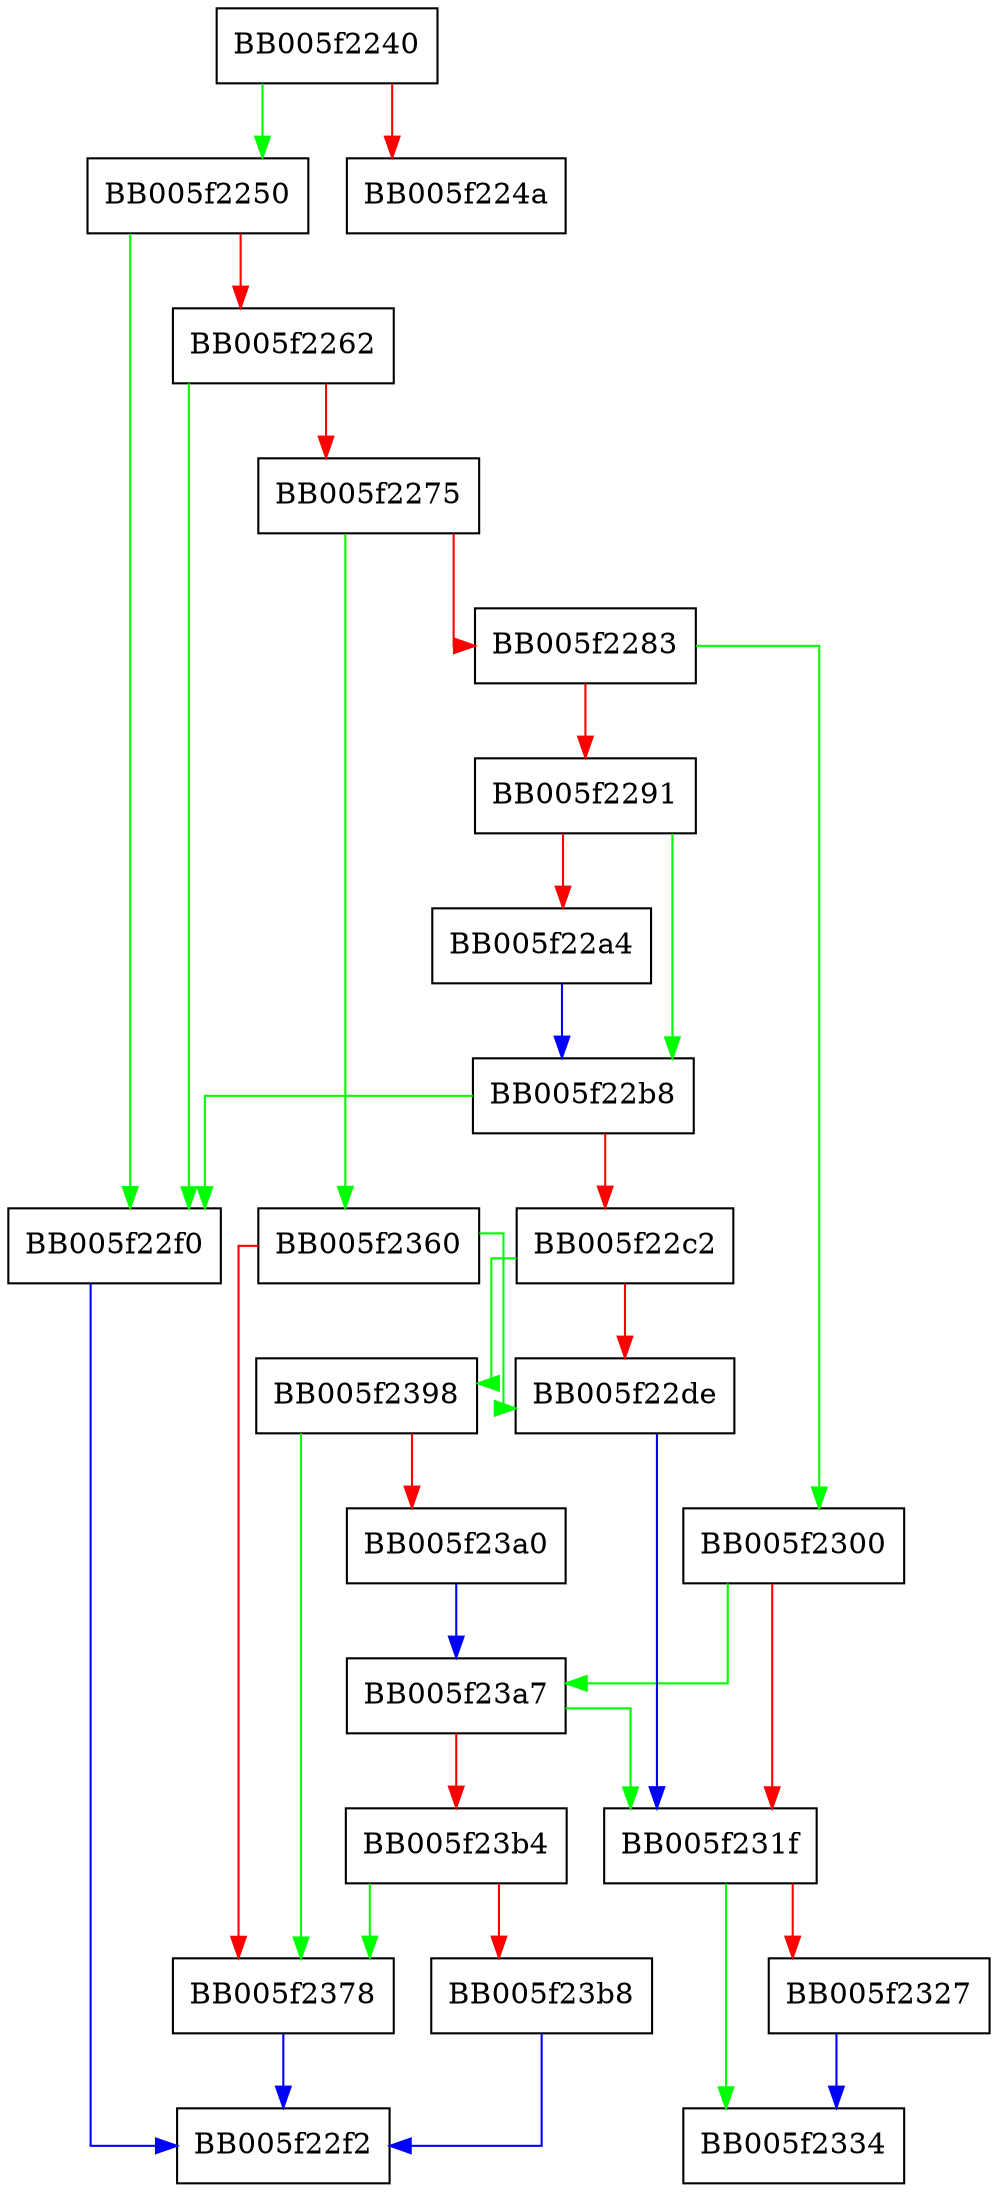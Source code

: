 digraph WPACKET_memset {
  node [shape="box"];
  graph [splines=ortho];
  BB005f2240 -> BB005f2250 [color="green"];
  BB005f2240 -> BB005f224a [color="red"];
  BB005f2250 -> BB005f22f0 [color="green"];
  BB005f2250 -> BB005f2262 [color="red"];
  BB005f2262 -> BB005f22f0 [color="green"];
  BB005f2262 -> BB005f2275 [color="red"];
  BB005f2275 -> BB005f2360 [color="green"];
  BB005f2275 -> BB005f2283 [color="red"];
  BB005f2283 -> BB005f2300 [color="green"];
  BB005f2283 -> BB005f2291 [color="red"];
  BB005f2291 -> BB005f22b8 [color="green"];
  BB005f2291 -> BB005f22a4 [color="red"];
  BB005f22a4 -> BB005f22b8 [color="blue"];
  BB005f22b8 -> BB005f22f0 [color="green"];
  BB005f22b8 -> BB005f22c2 [color="red"];
  BB005f22c2 -> BB005f2398 [color="green"];
  BB005f22c2 -> BB005f22de [color="red"];
  BB005f22de -> BB005f231f [color="blue"];
  BB005f22f0 -> BB005f22f2 [color="blue"];
  BB005f2300 -> BB005f23a7 [color="green"];
  BB005f2300 -> BB005f231f [color="red"];
  BB005f231f -> BB005f2334 [color="green"];
  BB005f231f -> BB005f2327 [color="red"];
  BB005f2327 -> BB005f2334 [color="blue"];
  BB005f2360 -> BB005f22de [color="green"];
  BB005f2360 -> BB005f2378 [color="red"];
  BB005f2378 -> BB005f22f2 [color="blue"];
  BB005f2398 -> BB005f2378 [color="green"];
  BB005f2398 -> BB005f23a0 [color="red"];
  BB005f23a0 -> BB005f23a7 [color="blue"];
  BB005f23a7 -> BB005f231f [color="green"];
  BB005f23a7 -> BB005f23b4 [color="red"];
  BB005f23b4 -> BB005f2378 [color="green"];
  BB005f23b4 -> BB005f23b8 [color="red"];
  BB005f23b8 -> BB005f22f2 [color="blue"];
}